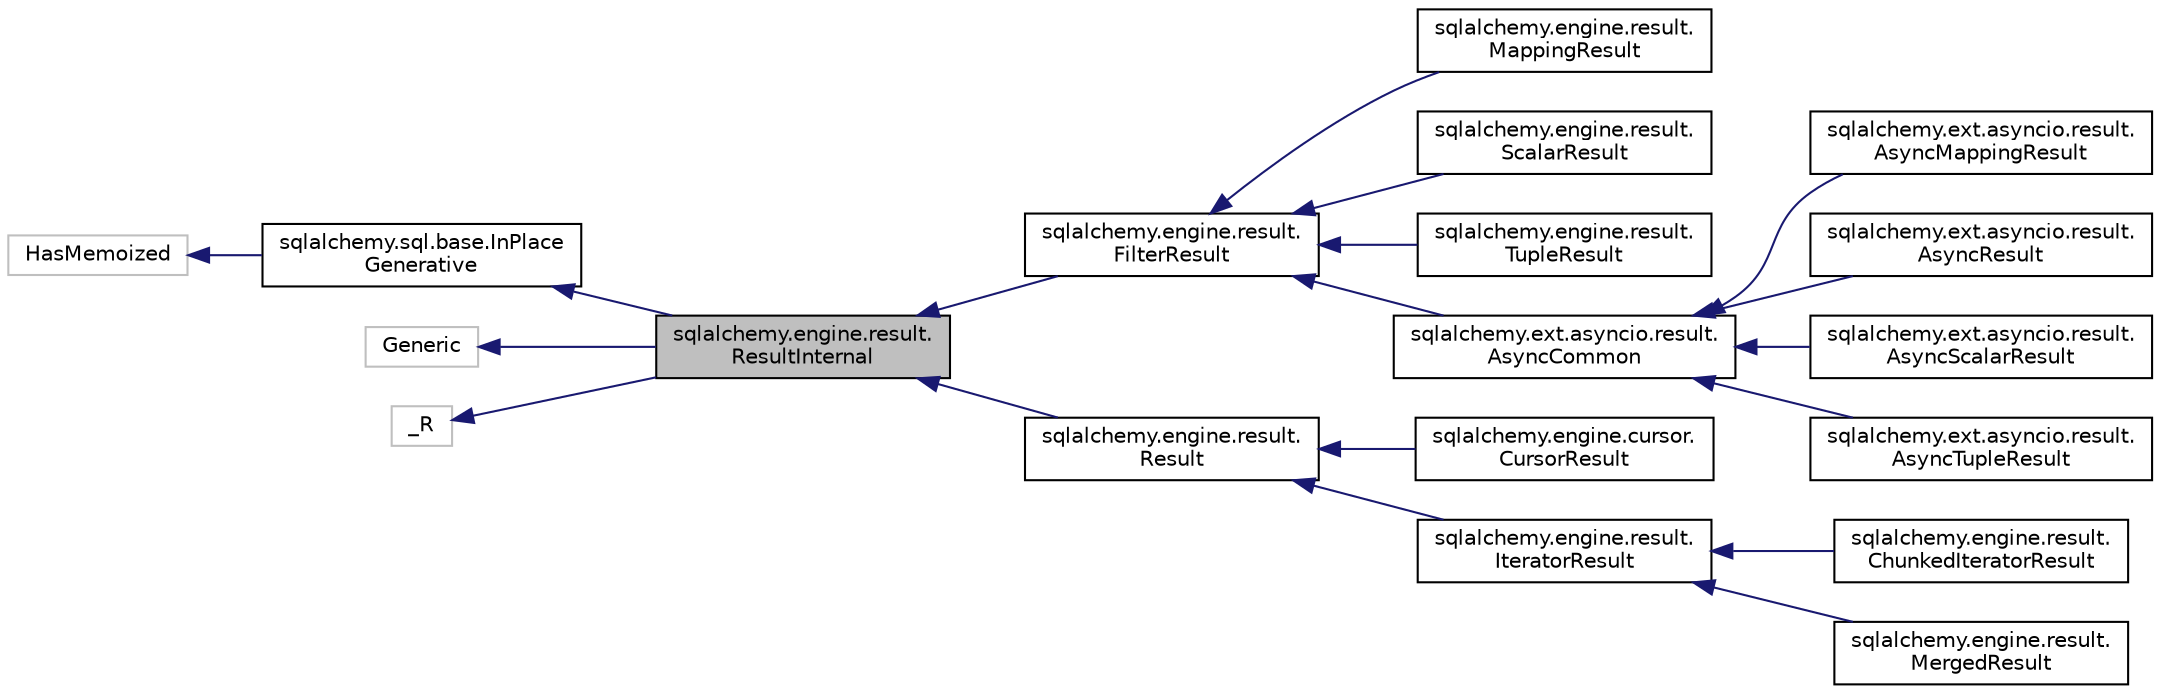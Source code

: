 digraph "sqlalchemy.engine.result.ResultInternal"
{
 // LATEX_PDF_SIZE
  edge [fontname="Helvetica",fontsize="10",labelfontname="Helvetica",labelfontsize="10"];
  node [fontname="Helvetica",fontsize="10",shape=record];
  rankdir="LR";
  Node1 [label="sqlalchemy.engine.result.\lResultInternal",height=0.2,width=0.4,color="black", fillcolor="grey75", style="filled", fontcolor="black",tooltip=" "];
  Node2 -> Node1 [dir="back",color="midnightblue",fontsize="10",style="solid",fontname="Helvetica"];
  Node2 [label="sqlalchemy.sql.base.InPlace\lGenerative",height=0.2,width=0.4,color="black", fillcolor="white", style="filled",URL="$classsqlalchemy_1_1sql_1_1base_1_1InPlaceGenerative.html",tooltip=" "];
  Node3 -> Node2 [dir="back",color="midnightblue",fontsize="10",style="solid",fontname="Helvetica"];
  Node3 [label="HasMemoized",height=0.2,width=0.4,color="grey75", fillcolor="white", style="filled",tooltip=" "];
  Node4 -> Node1 [dir="back",color="midnightblue",fontsize="10",style="solid",fontname="Helvetica"];
  Node4 [label="Generic",height=0.2,width=0.4,color="grey75", fillcolor="white", style="filled",tooltip=" "];
  Node5 -> Node1 [dir="back",color="midnightblue",fontsize="10",style="solid",fontname="Helvetica"];
  Node5 [label="_R",height=0.2,width=0.4,color="grey75", fillcolor="white", style="filled",tooltip=" "];
  Node1 -> Node6 [dir="back",color="midnightblue",fontsize="10",style="solid",fontname="Helvetica"];
  Node6 [label="sqlalchemy.engine.result.\lFilterResult",height=0.2,width=0.4,color="black", fillcolor="white", style="filled",URL="$classsqlalchemy_1_1engine_1_1result_1_1FilterResult.html",tooltip=" "];
  Node6 -> Node7 [dir="back",color="midnightblue",fontsize="10",style="solid",fontname="Helvetica"];
  Node7 [label="sqlalchemy.engine.result.\lMappingResult",height=0.2,width=0.4,color="black", fillcolor="white", style="filled",URL="$classsqlalchemy_1_1engine_1_1result_1_1MappingResult.html",tooltip=" "];
  Node6 -> Node8 [dir="back",color="midnightblue",fontsize="10",style="solid",fontname="Helvetica"];
  Node8 [label="sqlalchemy.engine.result.\lScalarResult",height=0.2,width=0.4,color="black", fillcolor="white", style="filled",URL="$classsqlalchemy_1_1engine_1_1result_1_1ScalarResult.html",tooltip=" "];
  Node6 -> Node9 [dir="back",color="midnightblue",fontsize="10",style="solid",fontname="Helvetica"];
  Node9 [label="sqlalchemy.engine.result.\lTupleResult",height=0.2,width=0.4,color="black", fillcolor="white", style="filled",URL="$classsqlalchemy_1_1engine_1_1result_1_1TupleResult.html",tooltip=" "];
  Node6 -> Node10 [dir="back",color="midnightblue",fontsize="10",style="solid",fontname="Helvetica"];
  Node10 [label="sqlalchemy.ext.asyncio.result.\lAsyncCommon",height=0.2,width=0.4,color="black", fillcolor="white", style="filled",URL="$classsqlalchemy_1_1ext_1_1asyncio_1_1result_1_1AsyncCommon.html",tooltip=" "];
  Node10 -> Node11 [dir="back",color="midnightblue",fontsize="10",style="solid",fontname="Helvetica"];
  Node11 [label="sqlalchemy.ext.asyncio.result.\lAsyncMappingResult",height=0.2,width=0.4,color="black", fillcolor="white", style="filled",URL="$classsqlalchemy_1_1ext_1_1asyncio_1_1result_1_1AsyncMappingResult.html",tooltip=" "];
  Node10 -> Node12 [dir="back",color="midnightblue",fontsize="10",style="solid",fontname="Helvetica"];
  Node12 [label="sqlalchemy.ext.asyncio.result.\lAsyncResult",height=0.2,width=0.4,color="black", fillcolor="white", style="filled",URL="$classsqlalchemy_1_1ext_1_1asyncio_1_1result_1_1AsyncResult.html",tooltip=" "];
  Node10 -> Node13 [dir="back",color="midnightblue",fontsize="10",style="solid",fontname="Helvetica"];
  Node13 [label="sqlalchemy.ext.asyncio.result.\lAsyncScalarResult",height=0.2,width=0.4,color="black", fillcolor="white", style="filled",URL="$classsqlalchemy_1_1ext_1_1asyncio_1_1result_1_1AsyncScalarResult.html",tooltip=" "];
  Node10 -> Node14 [dir="back",color="midnightblue",fontsize="10",style="solid",fontname="Helvetica"];
  Node14 [label="sqlalchemy.ext.asyncio.result.\lAsyncTupleResult",height=0.2,width=0.4,color="black", fillcolor="white", style="filled",URL="$classsqlalchemy_1_1ext_1_1asyncio_1_1result_1_1AsyncTupleResult.html",tooltip=" "];
  Node1 -> Node15 [dir="back",color="midnightblue",fontsize="10",style="solid",fontname="Helvetica"];
  Node15 [label="sqlalchemy.engine.result.\lResult",height=0.2,width=0.4,color="black", fillcolor="white", style="filled",URL="$classsqlalchemy_1_1engine_1_1result_1_1Result.html",tooltip=" "];
  Node15 -> Node16 [dir="back",color="midnightblue",fontsize="10",style="solid",fontname="Helvetica"];
  Node16 [label="sqlalchemy.engine.cursor.\lCursorResult",height=0.2,width=0.4,color="black", fillcolor="white", style="filled",URL="$classsqlalchemy_1_1engine_1_1cursor_1_1CursorResult.html",tooltip=" "];
  Node15 -> Node17 [dir="back",color="midnightblue",fontsize="10",style="solid",fontname="Helvetica"];
  Node17 [label="sqlalchemy.engine.result.\lIteratorResult",height=0.2,width=0.4,color="black", fillcolor="white", style="filled",URL="$classsqlalchemy_1_1engine_1_1result_1_1IteratorResult.html",tooltip=" "];
  Node17 -> Node18 [dir="back",color="midnightblue",fontsize="10",style="solid",fontname="Helvetica"];
  Node18 [label="sqlalchemy.engine.result.\lChunkedIteratorResult",height=0.2,width=0.4,color="black", fillcolor="white", style="filled",URL="$classsqlalchemy_1_1engine_1_1result_1_1ChunkedIteratorResult.html",tooltip=" "];
  Node17 -> Node19 [dir="back",color="midnightblue",fontsize="10",style="solid",fontname="Helvetica"];
  Node19 [label="sqlalchemy.engine.result.\lMergedResult",height=0.2,width=0.4,color="black", fillcolor="white", style="filled",URL="$classsqlalchemy_1_1engine_1_1result_1_1MergedResult.html",tooltip=" "];
}
